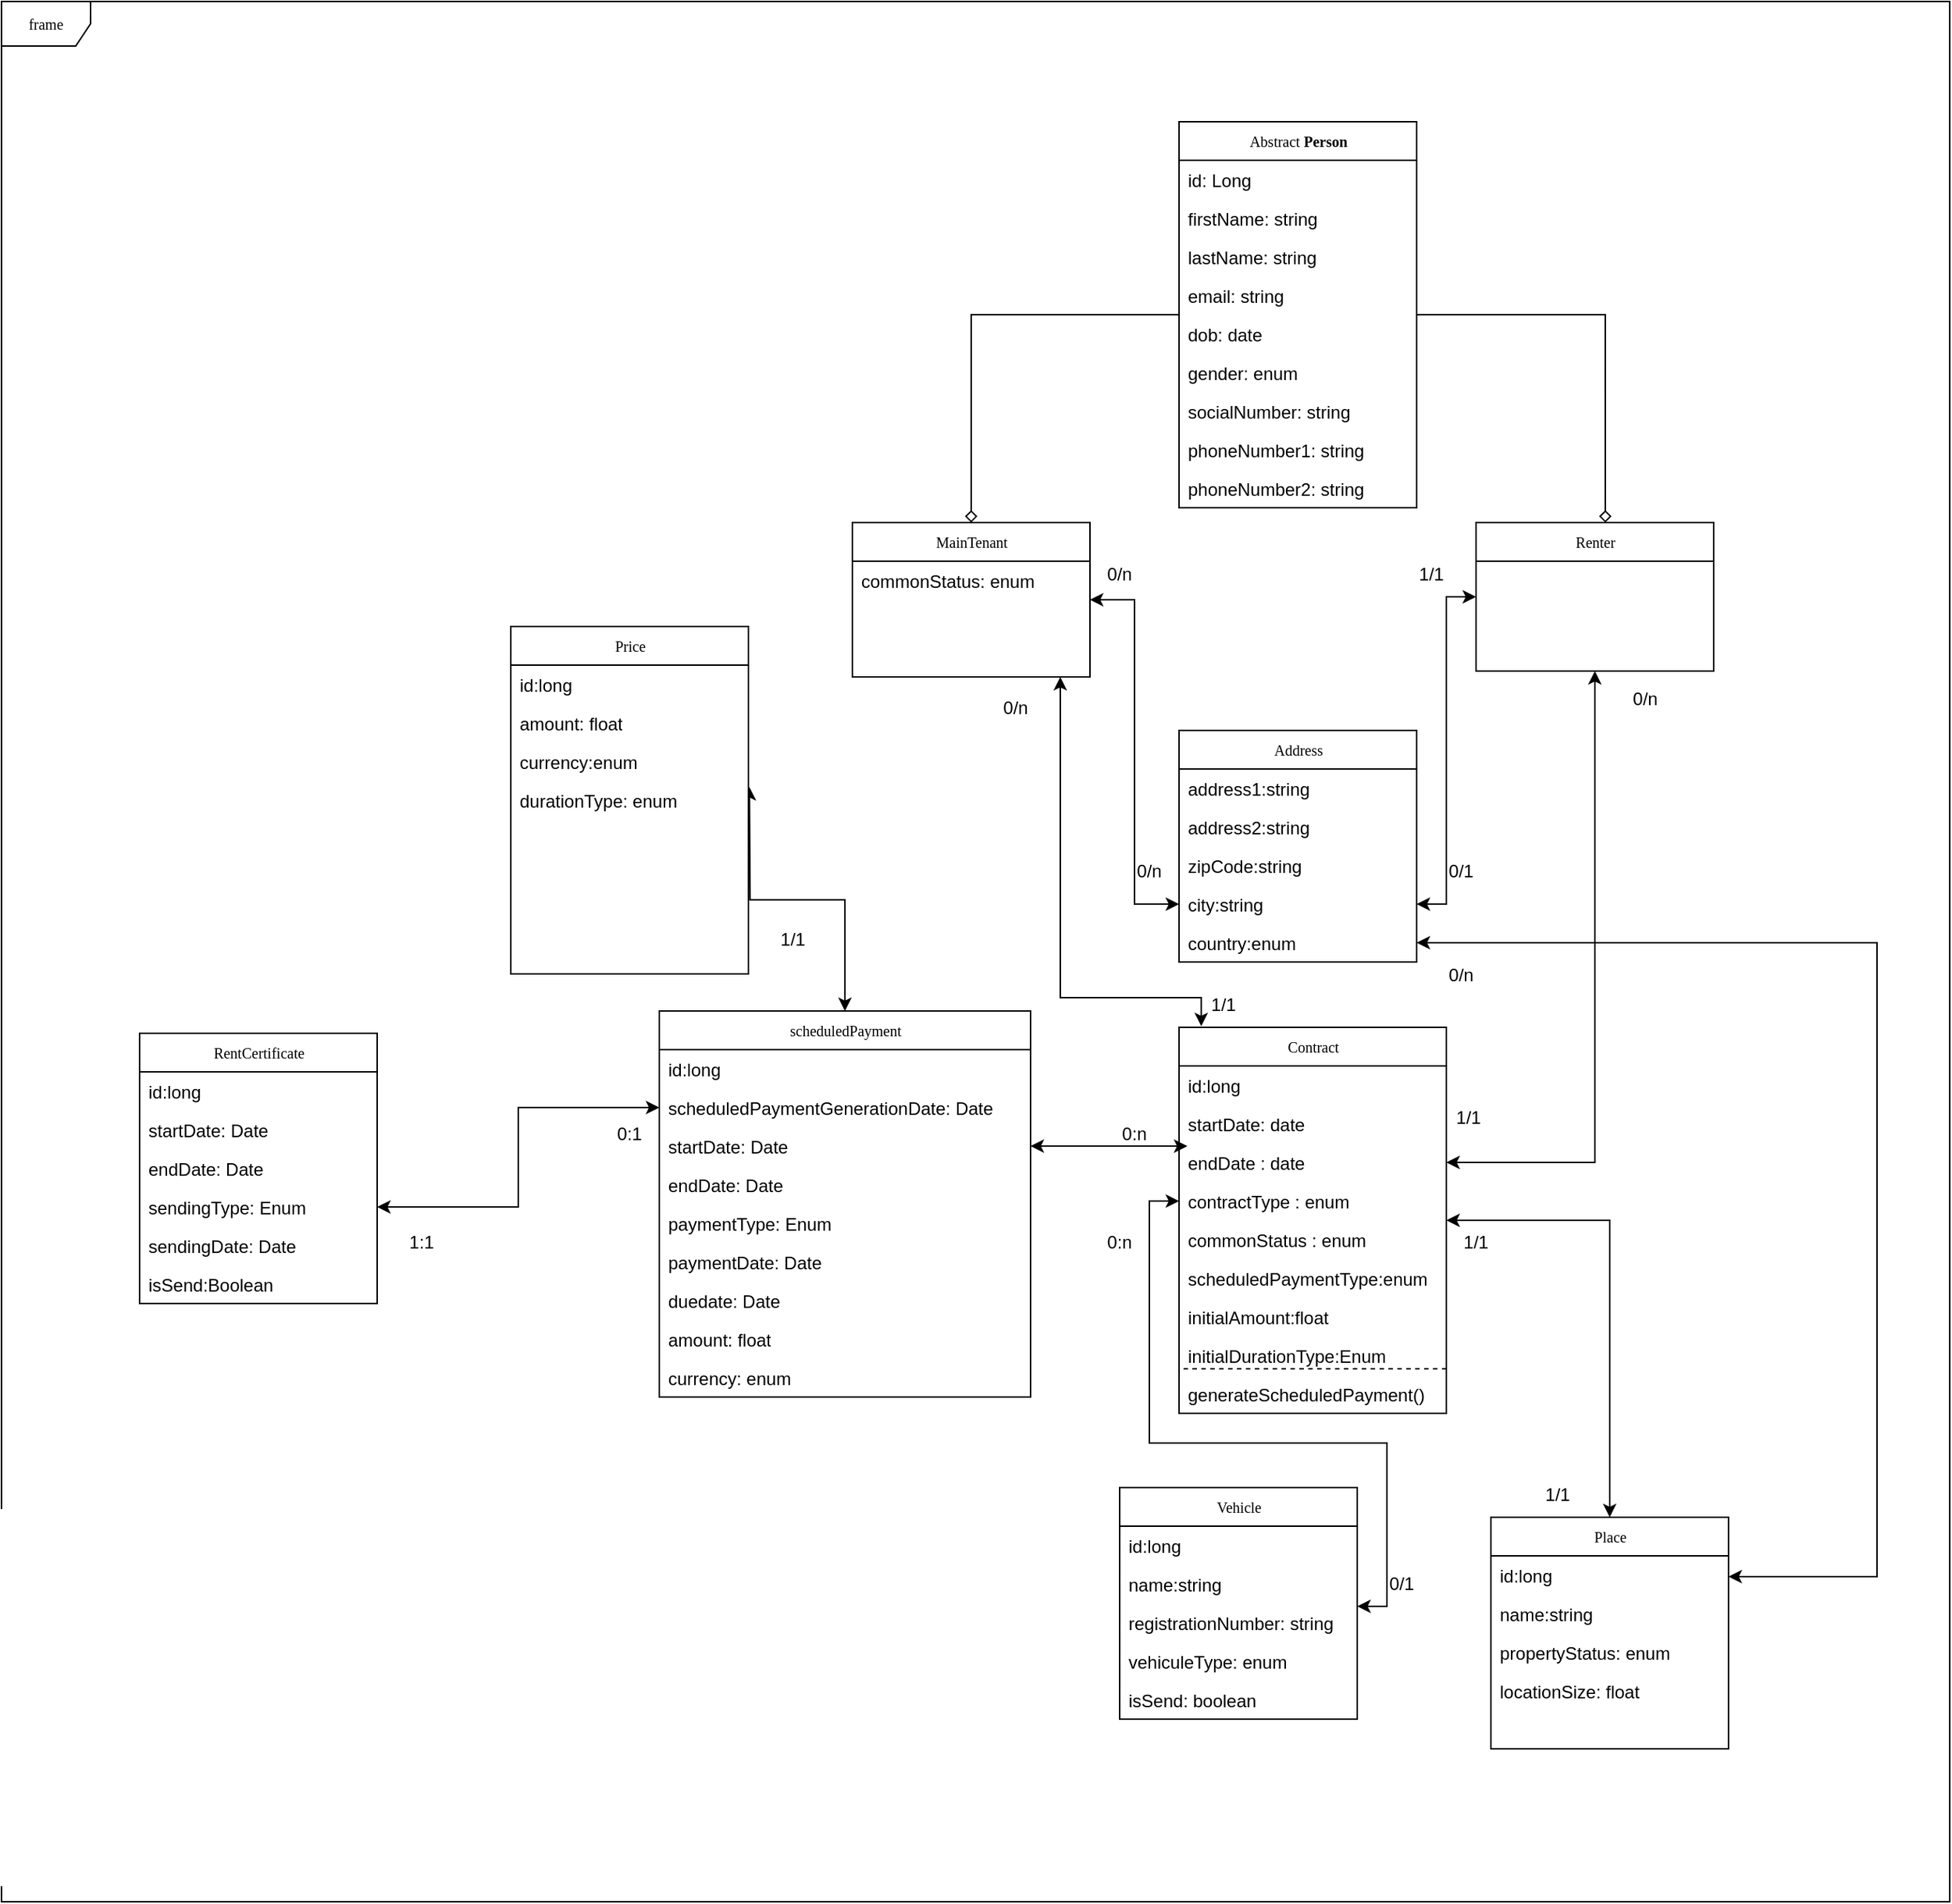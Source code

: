 <mxfile version="17.4.5" type="github">
  <diagram name="Page-1" id="c4acf3e9-155e-7222-9cf6-157b1a14988f">
    <mxGraphModel dx="1854" dy="1651" grid="1" gridSize="10" guides="1" tooltips="1" connect="1" arrows="1" fold="1" page="1" pageScale="1" pageWidth="850" pageHeight="1100" background="none" math="0" shadow="0">
      <root>
        <mxCell id="0" />
        <mxCell id="1" parent="0" />
        <mxCell id="17acba5748e5396b-1" value="frame" style="shape=umlFrame;whiteSpace=wrap;html=1;rounded=0;shadow=0;comic=0;labelBackgroundColor=none;strokeWidth=1;fontFamily=Verdana;fontSize=10;align=center;" parent="1" vertex="1">
          <mxGeometry x="-473" y="-251" width="1312" height="1280" as="geometry" />
        </mxCell>
        <mxCell id="ndlTsKFOv6vGz2pKuhoK-22" style="edgeStyle=orthogonalEdgeStyle;rounded=0;orthogonalLoop=1;jettySize=auto;html=1;entryX=1;entryY=0.75;entryDx=0;entryDy=0;startArrow=classic;startFill=1;endArrow=classic;endFill=1;" parent="1" source="17acba5748e5396b-2" target="ndlTsKFOv6vGz2pKuhoK-17" edge="1">
          <mxGeometry relative="1" as="geometry" />
        </mxCell>
        <mxCell id="ndlTsKFOv6vGz2pKuhoK-37" style="edgeStyle=orthogonalEdgeStyle;rounded=0;orthogonalLoop=1;jettySize=auto;html=1;startArrow=classic;startFill=1;endArrow=classic;endFill=1;entryX=1;entryY=0.5;entryDx=0;entryDy=0;" parent="1" source="17acba5748e5396b-2" target="ndlTsKFOv6vGz2pKuhoK-33" edge="1">
          <mxGeometry relative="1" as="geometry">
            <mxPoint x="480" y="520" as="targetPoint" />
            <Array as="points">
              <mxPoint x="600" y="531" />
            </Array>
          </mxGeometry>
        </mxCell>
        <mxCell id="17acba5748e5396b-2" value="Renter" style="swimlane;html=1;fontStyle=0;childLayout=stackLayout;horizontal=1;startSize=26;fillColor=none;horizontalStack=0;resizeParent=1;resizeLast=0;collapsible=1;marginBottom=0;swimlaneFillColor=#ffffff;rounded=0;shadow=0;comic=0;labelBackgroundColor=none;strokeWidth=1;fontFamily=Verdana;fontSize=10;align=center;" parent="1" vertex="1">
          <mxGeometry x="520" y="100" width="160" height="100" as="geometry" />
        </mxCell>
        <mxCell id="ndlTsKFOv6vGz2pKuhoK-18" style="rounded=0;orthogonalLoop=1;jettySize=auto;html=1;entryX=0;entryY=0.75;entryDx=0;entryDy=0;endArrow=classic;endFill=1;edgeStyle=orthogonalEdgeStyle;startArrow=classic;startFill=1;" parent="1" source="5d2195bd80daf111-5" target="ndlTsKFOv6vGz2pKuhoK-17" edge="1">
          <mxGeometry relative="1" as="geometry" />
        </mxCell>
        <mxCell id="ndlTsKFOv6vGz2pKuhoK-36" style="edgeStyle=orthogonalEdgeStyle;rounded=0;orthogonalLoop=1;jettySize=auto;html=1;entryX=0.083;entryY=-0.003;entryDx=0;entryDy=0;startArrow=classic;startFill=1;endArrow=classic;endFill=1;entryPerimeter=0;" parent="1" source="5d2195bd80daf111-5" target="ndlTsKFOv6vGz2pKuhoK-30" edge="1">
          <mxGeometry relative="1" as="geometry">
            <Array as="points">
              <mxPoint x="240" y="420" />
              <mxPoint x="335" y="420" />
            </Array>
          </mxGeometry>
        </mxCell>
        <mxCell id="5d2195bd80daf111-5" value="MainTenant" style="swimlane;html=1;fontStyle=0;childLayout=stackLayout;horizontal=1;startSize=26;fillColor=none;horizontalStack=0;resizeParent=1;resizeLast=0;collapsible=1;marginBottom=0;swimlaneFillColor=#ffffff;rounded=0;shadow=0;comic=0;labelBackgroundColor=none;strokeWidth=1;fontFamily=Verdana;fontSize=10;align=center;" parent="1" vertex="1">
          <mxGeometry x="100" y="100" width="160" height="104" as="geometry" />
        </mxCell>
        <mxCell id="ndlTsKFOv6vGz2pKuhoK-13" value="commonStatus: enum" style="text;html=1;strokeColor=none;fillColor=none;align=left;verticalAlign=top;spacingLeft=4;spacingRight=4;whiteSpace=wrap;overflow=hidden;rotatable=0;points=[[0,0.5],[1,0.5]];portConstraint=eastwest;" parent="5d2195bd80daf111-5" vertex="1">
          <mxGeometry y="26" width="160" height="26" as="geometry" />
        </mxCell>
        <mxCell id="ndlTsKFOv6vGz2pKuhoK-10" style="edgeStyle=orthogonalEdgeStyle;rounded=0;orthogonalLoop=1;jettySize=auto;html=1;endArrow=diamond;endFill=0;" parent="1" source="ndlTsKFOv6vGz2pKuhoK-1" target="5d2195bd80daf111-5" edge="1">
          <mxGeometry relative="1" as="geometry" />
        </mxCell>
        <mxCell id="ndlTsKFOv6vGz2pKuhoK-15" style="edgeStyle=orthogonalEdgeStyle;rounded=0;orthogonalLoop=1;jettySize=auto;html=1;entryX=0.544;entryY=0;entryDx=0;entryDy=0;entryPerimeter=0;endArrow=diamond;endFill=0;" parent="1" source="ndlTsKFOv6vGz2pKuhoK-1" target="17acba5748e5396b-2" edge="1">
          <mxGeometry relative="1" as="geometry" />
        </mxCell>
        <mxCell id="ndlTsKFOv6vGz2pKuhoK-1" value="Abstract &lt;b&gt;Person&lt;/b&gt;" style="swimlane;html=1;fontStyle=0;childLayout=stackLayout;horizontal=1;startSize=26;fillColor=none;horizontalStack=0;resizeParent=1;resizeLast=0;collapsible=1;marginBottom=0;swimlaneFillColor=#ffffff;rounded=0;shadow=0;comic=0;labelBackgroundColor=none;strokeWidth=1;fontFamily=Verdana;fontSize=10;align=center;" parent="1" vertex="1">
          <mxGeometry x="320" y="-170" width="160" height="260" as="geometry" />
        </mxCell>
        <mxCell id="ndlTsKFOv6vGz2pKuhoK-2" value="id: Long" style="text;html=1;strokeColor=none;fillColor=none;align=left;verticalAlign=top;spacingLeft=4;spacingRight=4;whiteSpace=wrap;overflow=hidden;rotatable=0;points=[[0,0.5],[1,0.5]];portConstraint=eastwest;" parent="ndlTsKFOv6vGz2pKuhoK-1" vertex="1">
          <mxGeometry y="26" width="160" height="26" as="geometry" />
        </mxCell>
        <mxCell id="ndlTsKFOv6vGz2pKuhoK-3" value="firstName: string" style="text;html=1;strokeColor=none;fillColor=none;align=left;verticalAlign=top;spacingLeft=4;spacingRight=4;whiteSpace=wrap;overflow=hidden;rotatable=0;points=[[0,0.5],[1,0.5]];portConstraint=eastwest;" parent="ndlTsKFOv6vGz2pKuhoK-1" vertex="1">
          <mxGeometry y="52" width="160" height="26" as="geometry" />
        </mxCell>
        <mxCell id="ndlTsKFOv6vGz2pKuhoK-4" value="lastName: string" style="text;html=1;strokeColor=none;fillColor=none;align=left;verticalAlign=top;spacingLeft=4;spacingRight=4;whiteSpace=wrap;overflow=hidden;rotatable=0;points=[[0,0.5],[1,0.5]];portConstraint=eastwest;" parent="ndlTsKFOv6vGz2pKuhoK-1" vertex="1">
          <mxGeometry y="78" width="160" height="26" as="geometry" />
        </mxCell>
        <mxCell id="ndlTsKFOv6vGz2pKuhoK-5" value="email: string" style="text;html=1;strokeColor=none;fillColor=none;align=left;verticalAlign=top;spacingLeft=4;spacingRight=4;whiteSpace=wrap;overflow=hidden;rotatable=0;points=[[0,0.5],[1,0.5]];portConstraint=eastwest;" parent="ndlTsKFOv6vGz2pKuhoK-1" vertex="1">
          <mxGeometry y="104" width="160" height="26" as="geometry" />
        </mxCell>
        <mxCell id="ndlTsKFOv6vGz2pKuhoK-6" value="dob: date" style="text;html=1;strokeColor=none;fillColor=none;align=left;verticalAlign=top;spacingLeft=4;spacingRight=4;whiteSpace=wrap;overflow=hidden;rotatable=0;points=[[0,0.5],[1,0.5]];portConstraint=eastwest;" parent="ndlTsKFOv6vGz2pKuhoK-1" vertex="1">
          <mxGeometry y="130" width="160" height="26" as="geometry" />
        </mxCell>
        <mxCell id="ndlTsKFOv6vGz2pKuhoK-7" value="gender: enum" style="text;html=1;strokeColor=none;fillColor=none;align=left;verticalAlign=top;spacingLeft=4;spacingRight=4;whiteSpace=wrap;overflow=hidden;rotatable=0;points=[[0,0.5],[1,0.5]];portConstraint=eastwest;" parent="ndlTsKFOv6vGz2pKuhoK-1" vertex="1">
          <mxGeometry y="156" width="160" height="26" as="geometry" />
        </mxCell>
        <mxCell id="ndlTsKFOv6vGz2pKuhoK-8" value="socialNumber: string" style="text;html=1;strokeColor=none;fillColor=none;align=left;verticalAlign=top;spacingLeft=4;spacingRight=4;whiteSpace=wrap;overflow=hidden;rotatable=0;points=[[0,0.5],[1,0.5]];portConstraint=eastwest;" parent="ndlTsKFOv6vGz2pKuhoK-1" vertex="1">
          <mxGeometry y="182" width="160" height="26" as="geometry" />
        </mxCell>
        <mxCell id="ndlTsKFOv6vGz2pKuhoK-11" value="phoneNumber1: string" style="text;html=1;strokeColor=none;fillColor=none;align=left;verticalAlign=top;spacingLeft=4;spacingRight=4;whiteSpace=wrap;overflow=hidden;rotatable=0;points=[[0,0.5],[1,0.5]];portConstraint=eastwest;" parent="ndlTsKFOv6vGz2pKuhoK-1" vertex="1">
          <mxGeometry y="208" width="160" height="26" as="geometry" />
        </mxCell>
        <mxCell id="ndlTsKFOv6vGz2pKuhoK-12" value="phoneNumber2: string" style="text;html=1;strokeColor=none;fillColor=none;align=left;verticalAlign=top;spacingLeft=4;spacingRight=4;whiteSpace=wrap;overflow=hidden;rotatable=0;points=[[0,0.5],[1,0.5]];portConstraint=eastwest;" parent="ndlTsKFOv6vGz2pKuhoK-1" vertex="1">
          <mxGeometry y="234" width="160" height="26" as="geometry" />
        </mxCell>
        <mxCell id="ndlTsKFOv6vGz2pKuhoK-17" value="Address" style="swimlane;html=1;fontStyle=0;childLayout=stackLayout;horizontal=1;startSize=26;fillColor=none;horizontalStack=0;resizeParent=1;resizeLast=0;collapsible=1;marginBottom=0;swimlaneFillColor=#ffffff;rounded=0;shadow=0;comic=0;labelBackgroundColor=none;strokeWidth=1;fontFamily=Verdana;fontSize=10;align=center;" parent="1" vertex="1">
          <mxGeometry x="320" y="240" width="160" height="156" as="geometry" />
        </mxCell>
        <mxCell id="ndlTsKFOv6vGz2pKuhoK-25" value="address1:string" style="text;html=1;strokeColor=none;fillColor=none;align=left;verticalAlign=top;spacingLeft=4;spacingRight=4;whiteSpace=wrap;overflow=hidden;rotatable=0;points=[[0,0.5],[1,0.5]];portConstraint=eastwest;" parent="ndlTsKFOv6vGz2pKuhoK-17" vertex="1">
          <mxGeometry y="26" width="160" height="26" as="geometry" />
        </mxCell>
        <mxCell id="ndlTsKFOv6vGz2pKuhoK-26" value="address2:string" style="text;html=1;strokeColor=none;fillColor=none;align=left;verticalAlign=top;spacingLeft=4;spacingRight=4;whiteSpace=wrap;overflow=hidden;rotatable=0;points=[[0,0.5],[1,0.5]];portConstraint=eastwest;" parent="ndlTsKFOv6vGz2pKuhoK-17" vertex="1">
          <mxGeometry y="52" width="160" height="26" as="geometry" />
        </mxCell>
        <mxCell id="ndlTsKFOv6vGz2pKuhoK-27" value="zipCode:string" style="text;html=1;strokeColor=none;fillColor=none;align=left;verticalAlign=top;spacingLeft=4;spacingRight=4;whiteSpace=wrap;overflow=hidden;rotatable=0;points=[[0,0.5],[1,0.5]];portConstraint=eastwest;" parent="ndlTsKFOv6vGz2pKuhoK-17" vertex="1">
          <mxGeometry y="78" width="160" height="26" as="geometry" />
        </mxCell>
        <mxCell id="ndlTsKFOv6vGz2pKuhoK-28" value="city:string" style="text;html=1;strokeColor=none;fillColor=none;align=left;verticalAlign=top;spacingLeft=4;spacingRight=4;whiteSpace=wrap;overflow=hidden;rotatable=0;points=[[0,0.5],[1,0.5]];portConstraint=eastwest;" parent="ndlTsKFOv6vGz2pKuhoK-17" vertex="1">
          <mxGeometry y="104" width="160" height="26" as="geometry" />
        </mxCell>
        <mxCell id="ndlTsKFOv6vGz2pKuhoK-29" value="country:enum" style="text;html=1;strokeColor=none;fillColor=none;align=left;verticalAlign=top;spacingLeft=4;spacingRight=4;whiteSpace=wrap;overflow=hidden;rotatable=0;points=[[0,0.5],[1,0.5]];portConstraint=eastwest;" parent="ndlTsKFOv6vGz2pKuhoK-17" vertex="1">
          <mxGeometry y="130" width="160" height="26" as="geometry" />
        </mxCell>
        <mxCell id="ndlTsKFOv6vGz2pKuhoK-19" value="0/n" style="text;html=1;strokeColor=none;fillColor=none;align=center;verticalAlign=middle;whiteSpace=wrap;rounded=0;" parent="1" vertex="1">
          <mxGeometry x="250" y="120" width="60" height="30" as="geometry" />
        </mxCell>
        <mxCell id="ndlTsKFOv6vGz2pKuhoK-21" value="0/n" style="text;html=1;strokeColor=none;fillColor=none;align=center;verticalAlign=middle;whiteSpace=wrap;rounded=0;" parent="1" vertex="1">
          <mxGeometry x="270" y="320" width="60" height="30" as="geometry" />
        </mxCell>
        <mxCell id="ndlTsKFOv6vGz2pKuhoK-23" value="1/1" style="text;html=1;strokeColor=none;fillColor=none;align=center;verticalAlign=middle;whiteSpace=wrap;rounded=0;" parent="1" vertex="1">
          <mxGeometry x="460" y="120" width="60" height="30" as="geometry" />
        </mxCell>
        <mxCell id="ndlTsKFOv6vGz2pKuhoK-24" value="0/1" style="text;html=1;strokeColor=none;fillColor=none;align=center;verticalAlign=middle;whiteSpace=wrap;rounded=0;" parent="1" vertex="1">
          <mxGeometry x="480" y="320" width="60" height="30" as="geometry" />
        </mxCell>
        <mxCell id="ndlTsKFOv6vGz2pKuhoK-53" style="edgeStyle=orthogonalEdgeStyle;rounded=0;orthogonalLoop=1;jettySize=auto;html=1;entryX=0.5;entryY=0;entryDx=0;entryDy=0;startArrow=classic;startFill=1;endArrow=classic;endFill=1;" parent="1" source="ndlTsKFOv6vGz2pKuhoK-30" target="ndlTsKFOv6vGz2pKuhoK-48" edge="1">
          <mxGeometry relative="1" as="geometry">
            <Array as="points">
              <mxPoint x="610" y="570" />
            </Array>
          </mxGeometry>
        </mxCell>
        <mxCell id="ndlTsKFOv6vGz2pKuhoK-30" value="Contract" style="swimlane;html=1;fontStyle=0;childLayout=stackLayout;horizontal=1;startSize=26;fillColor=none;horizontalStack=0;resizeParent=1;resizeLast=0;collapsible=1;marginBottom=0;swimlaneFillColor=#ffffff;rounded=0;shadow=0;comic=0;labelBackgroundColor=none;strokeWidth=1;fontFamily=Verdana;fontSize=10;align=center;" parent="1" vertex="1">
          <mxGeometry x="320" y="440" width="180" height="260" as="geometry" />
        </mxCell>
        <mxCell id="ndlTsKFOv6vGz2pKuhoK-31" value="id:long" style="text;html=1;strokeColor=none;fillColor=none;align=left;verticalAlign=top;spacingLeft=4;spacingRight=4;whiteSpace=wrap;overflow=hidden;rotatable=0;points=[[0,0.5],[1,0.5]];portConstraint=eastwest;" parent="ndlTsKFOv6vGz2pKuhoK-30" vertex="1">
          <mxGeometry y="26" width="180" height="26" as="geometry" />
        </mxCell>
        <mxCell id="ndlTsKFOv6vGz2pKuhoK-32" value="startDate: date" style="text;html=1;strokeColor=none;fillColor=none;align=left;verticalAlign=top;spacingLeft=4;spacingRight=4;whiteSpace=wrap;overflow=hidden;rotatable=0;points=[[0,0.5],[1,0.5]];portConstraint=eastwest;" parent="ndlTsKFOv6vGz2pKuhoK-30" vertex="1">
          <mxGeometry y="52" width="180" height="26" as="geometry" />
        </mxCell>
        <mxCell id="ndlTsKFOv6vGz2pKuhoK-33" value="endDate : date" style="text;html=1;strokeColor=none;fillColor=none;align=left;verticalAlign=top;spacingLeft=4;spacingRight=4;whiteSpace=wrap;overflow=hidden;rotatable=0;points=[[0,0.5],[1,0.5]];portConstraint=eastwest;" parent="ndlTsKFOv6vGz2pKuhoK-30" vertex="1">
          <mxGeometry y="78" width="180" height="26" as="geometry" />
        </mxCell>
        <mxCell id="ndlTsKFOv6vGz2pKuhoK-42" value="contractType : enum" style="text;html=1;strokeColor=none;fillColor=none;align=left;verticalAlign=top;spacingLeft=4;spacingRight=4;whiteSpace=wrap;overflow=hidden;rotatable=0;points=[[0,0.5],[1,0.5]];portConstraint=eastwest;" parent="ndlTsKFOv6vGz2pKuhoK-30" vertex="1">
          <mxGeometry y="104" width="180" height="26" as="geometry" />
        </mxCell>
        <mxCell id="_fEWoL9mflUrf_iSUaeL-1" value="commonStatus : enum" style="text;html=1;strokeColor=none;fillColor=none;align=left;verticalAlign=top;spacingLeft=4;spacingRight=4;whiteSpace=wrap;overflow=hidden;rotatable=0;points=[[0,0.5],[1,0.5]];portConstraint=eastwest;" parent="ndlTsKFOv6vGz2pKuhoK-30" vertex="1">
          <mxGeometry y="130" width="180" height="26" as="geometry" />
        </mxCell>
        <mxCell id="tr7tSJM2D7IjVGeIaWvx-1" value="scheduledPaymentType:enum" style="text;html=1;strokeColor=none;fillColor=none;align=left;verticalAlign=top;spacingLeft=4;spacingRight=4;whiteSpace=wrap;overflow=hidden;rotatable=0;points=[[0,0.5],[1,0.5]];portConstraint=eastwest;" parent="ndlTsKFOv6vGz2pKuhoK-30" vertex="1">
          <mxGeometry y="156" width="180" height="26" as="geometry" />
        </mxCell>
        <mxCell id="x8ALF-GKEy_M8grnGbP1-14" value="" style="endArrow=none;dashed=1;html=1;rounded=0;startArrow=none;" parent="ndlTsKFOv6vGz2pKuhoK-30" edge="1">
          <mxGeometry width="50" height="50" relative="1" as="geometry">
            <mxPoint x="180" y="230" as="sourcePoint" />
            <mxPoint y="230" as="targetPoint" />
            <Array as="points">
              <mxPoint x="180" y="230" />
            </Array>
          </mxGeometry>
        </mxCell>
        <mxCell id="x8ALF-GKEy_M8grnGbP1-13" value="initialAmount:float" style="text;html=1;strokeColor=none;fillColor=none;align=left;verticalAlign=top;spacingLeft=4;spacingRight=4;whiteSpace=wrap;overflow=hidden;rotatable=0;points=[[0,0.5],[1,0.5]];portConstraint=eastwest;" parent="ndlTsKFOv6vGz2pKuhoK-30" vertex="1">
          <mxGeometry y="182" width="180" height="26" as="geometry" />
        </mxCell>
        <mxCell id="rqZw6ZWVynuE-E_-sVyr-1" value="initialDurationType:Enum" style="text;html=1;strokeColor=none;fillColor=none;align=left;verticalAlign=top;spacingLeft=4;spacingRight=4;whiteSpace=wrap;overflow=hidden;rotatable=0;points=[[0,0.5],[1,0.5]];portConstraint=eastwest;" vertex="1" parent="ndlTsKFOv6vGz2pKuhoK-30">
          <mxGeometry y="208" width="180" height="26" as="geometry" />
        </mxCell>
        <mxCell id="rqZw6ZWVynuE-E_-sVyr-2" value="generateScheduledPayment()" style="text;html=1;strokeColor=none;fillColor=none;align=left;verticalAlign=top;spacingLeft=4;spacingRight=4;whiteSpace=wrap;overflow=hidden;rotatable=0;points=[[0,0.5],[1,0.5]];portConstraint=eastwest;" vertex="1" parent="ndlTsKFOv6vGz2pKuhoK-30">
          <mxGeometry y="234" width="180" height="26" as="geometry" />
        </mxCell>
        <mxCell id="ndlTsKFOv6vGz2pKuhoK-38" value="0/n" style="text;html=1;strokeColor=none;fillColor=none;align=center;verticalAlign=middle;whiteSpace=wrap;rounded=0;" parent="1" vertex="1">
          <mxGeometry x="180" y="210" width="60" height="30" as="geometry" />
        </mxCell>
        <mxCell id="ndlTsKFOv6vGz2pKuhoK-39" value="1/1" style="text;html=1;strokeColor=none;fillColor=none;align=center;verticalAlign=middle;whiteSpace=wrap;rounded=0;" parent="1" vertex="1">
          <mxGeometry x="320" y="410" width="60" height="30" as="geometry" />
        </mxCell>
        <mxCell id="ndlTsKFOv6vGz2pKuhoK-40" value="1/1" style="text;html=1;strokeColor=none;fillColor=none;align=center;verticalAlign=middle;whiteSpace=wrap;rounded=0;" parent="1" vertex="1">
          <mxGeometry x="485" y="486" width="60" height="30" as="geometry" />
        </mxCell>
        <mxCell id="ndlTsKFOv6vGz2pKuhoK-41" value="0/n" style="text;html=1;strokeColor=none;fillColor=none;align=center;verticalAlign=middle;whiteSpace=wrap;rounded=0;" parent="1" vertex="1">
          <mxGeometry x="604" y="204" width="60" height="30" as="geometry" />
        </mxCell>
        <mxCell id="ndlTsKFOv6vGz2pKuhoK-75" style="edgeStyle=orthogonalEdgeStyle;rounded=0;orthogonalLoop=1;jettySize=auto;html=1;startArrow=classic;startFill=1;endArrow=classic;endFill=1;" parent="1" source="ndlTsKFOv6vGz2pKuhoK-48" target="ndlTsKFOv6vGz2pKuhoK-29" edge="1">
          <mxGeometry relative="1" as="geometry">
            <Array as="points">
              <mxPoint x="790" y="810" />
              <mxPoint x="790" y="383" />
            </Array>
          </mxGeometry>
        </mxCell>
        <mxCell id="ndlTsKFOv6vGz2pKuhoK-78" style="edgeStyle=orthogonalEdgeStyle;rounded=0;orthogonalLoop=1;jettySize=auto;html=1;entryX=1;entryY=0.077;entryDx=0;entryDy=0;entryPerimeter=0;startArrow=classic;startFill=1;endArrow=classic;endFill=1;exitX=0;exitY=0.5;exitDx=0;exitDy=0;" parent="1" source="ndlTsKFOv6vGz2pKuhoK-42" target="ndlTsKFOv6vGz2pKuhoK-71" edge="1">
          <mxGeometry relative="1" as="geometry">
            <Array as="points">
              <mxPoint x="300" y="557" />
              <mxPoint x="300" y="720" />
              <mxPoint x="460" y="720" />
              <mxPoint x="460" y="830" />
            </Array>
          </mxGeometry>
        </mxCell>
        <mxCell id="ndlTsKFOv6vGz2pKuhoK-48" value="Place" style="swimlane;html=1;fontStyle=0;childLayout=stackLayout;horizontal=1;startSize=26;fillColor=none;horizontalStack=0;resizeParent=1;resizeLast=0;collapsible=1;marginBottom=0;swimlaneFillColor=#ffffff;rounded=0;shadow=0;comic=0;labelBackgroundColor=none;strokeWidth=1;fontFamily=Verdana;fontSize=10;align=center;" parent="1" vertex="1">
          <mxGeometry x="530" y="770" width="160" height="156" as="geometry" />
        </mxCell>
        <mxCell id="ndlTsKFOv6vGz2pKuhoK-49" value="id:long" style="text;html=1;strokeColor=none;fillColor=none;align=left;verticalAlign=top;spacingLeft=4;spacingRight=4;whiteSpace=wrap;overflow=hidden;rotatable=0;points=[[0,0.5],[1,0.5]];portConstraint=eastwest;" parent="ndlTsKFOv6vGz2pKuhoK-48" vertex="1">
          <mxGeometry y="26" width="160" height="26" as="geometry" />
        </mxCell>
        <mxCell id="ndlTsKFOv6vGz2pKuhoK-50" value="name:string" style="text;html=1;strokeColor=none;fillColor=none;align=left;verticalAlign=top;spacingLeft=4;spacingRight=4;whiteSpace=wrap;overflow=hidden;rotatable=0;points=[[0,0.5],[1,0.5]];portConstraint=eastwest;" parent="ndlTsKFOv6vGz2pKuhoK-48" vertex="1">
          <mxGeometry y="52" width="160" height="26" as="geometry" />
        </mxCell>
        <mxCell id="ndlTsKFOv6vGz2pKuhoK-51" value="propertyStatus: enum" style="text;html=1;strokeColor=none;fillColor=none;align=left;verticalAlign=top;spacingLeft=4;spacingRight=4;whiteSpace=wrap;overflow=hidden;rotatable=0;points=[[0,0.5],[1,0.5]];portConstraint=eastwest;" parent="ndlTsKFOv6vGz2pKuhoK-48" vertex="1">
          <mxGeometry y="78" width="160" height="26" as="geometry" />
        </mxCell>
        <mxCell id="ndlTsKFOv6vGz2pKuhoK-52" value="locationSize: float" style="text;html=1;strokeColor=none;fillColor=none;align=left;verticalAlign=top;spacingLeft=4;spacingRight=4;whiteSpace=wrap;overflow=hidden;rotatable=0;points=[[0,0.5],[1,0.5]];portConstraint=eastwest;" parent="ndlTsKFOv6vGz2pKuhoK-48" vertex="1">
          <mxGeometry y="104" width="160" height="26" as="geometry" />
        </mxCell>
        <mxCell id="ndlTsKFOv6vGz2pKuhoK-61" value="1/1" style="text;html=1;strokeColor=none;fillColor=none;align=center;verticalAlign=middle;whiteSpace=wrap;rounded=0;" parent="1" vertex="1">
          <mxGeometry x="30" y="366" width="60" height="30" as="geometry" />
        </mxCell>
        <mxCell id="ndlTsKFOv6vGz2pKuhoK-63" value="0/n" style="text;html=1;strokeColor=none;fillColor=none;align=center;verticalAlign=middle;whiteSpace=wrap;rounded=0;" parent="1" vertex="1">
          <mxGeometry x="130" y="492" width="60" height="30" as="geometry" />
        </mxCell>
        <mxCell id="ndlTsKFOv6vGz2pKuhoK-68" value="Vehicle" style="swimlane;html=1;fontStyle=0;childLayout=stackLayout;horizontal=1;startSize=26;fillColor=none;horizontalStack=0;resizeParent=1;resizeLast=0;collapsible=1;marginBottom=0;swimlaneFillColor=#ffffff;rounded=0;shadow=0;comic=0;labelBackgroundColor=none;strokeWidth=1;fontFamily=Verdana;fontSize=10;align=center;" parent="1" vertex="1">
          <mxGeometry x="280" y="750" width="160" height="156" as="geometry" />
        </mxCell>
        <mxCell id="ndlTsKFOv6vGz2pKuhoK-69" value="id:long" style="text;html=1;strokeColor=none;fillColor=none;align=left;verticalAlign=top;spacingLeft=4;spacingRight=4;whiteSpace=wrap;overflow=hidden;rotatable=0;points=[[0,0.5],[1,0.5]];portConstraint=eastwest;" parent="ndlTsKFOv6vGz2pKuhoK-68" vertex="1">
          <mxGeometry y="26" width="160" height="26" as="geometry" />
        </mxCell>
        <mxCell id="ndlTsKFOv6vGz2pKuhoK-70" value="name:string" style="text;html=1;strokeColor=none;fillColor=none;align=left;verticalAlign=top;spacingLeft=4;spacingRight=4;whiteSpace=wrap;overflow=hidden;rotatable=0;points=[[0,0.5],[1,0.5]];portConstraint=eastwest;" parent="ndlTsKFOv6vGz2pKuhoK-68" vertex="1">
          <mxGeometry y="52" width="160" height="26" as="geometry" />
        </mxCell>
        <mxCell id="ndlTsKFOv6vGz2pKuhoK-71" value="registrationNumber: string" style="text;html=1;strokeColor=none;fillColor=none;align=left;verticalAlign=top;spacingLeft=4;spacingRight=4;whiteSpace=wrap;overflow=hidden;rotatable=0;points=[[0,0.5],[1,0.5]];portConstraint=eastwest;" parent="ndlTsKFOv6vGz2pKuhoK-68" vertex="1">
          <mxGeometry y="78" width="160" height="26" as="geometry" />
        </mxCell>
        <mxCell id="ndlTsKFOv6vGz2pKuhoK-72" value="vehiculeType: enum" style="text;html=1;strokeColor=none;fillColor=none;align=left;verticalAlign=top;spacingLeft=4;spacingRight=4;whiteSpace=wrap;overflow=hidden;rotatable=0;points=[[0,0.5],[1,0.5]];portConstraint=eastwest;" parent="ndlTsKFOv6vGz2pKuhoK-68" vertex="1">
          <mxGeometry y="104" width="160" height="26" as="geometry" />
        </mxCell>
        <mxCell id="-AClnOXkGOvRyp5Ky3eS-13" value="isSend: boolean" style="text;html=1;strokeColor=none;fillColor=none;align=left;verticalAlign=top;spacingLeft=4;spacingRight=4;whiteSpace=wrap;overflow=hidden;rotatable=0;points=[[0,0.5],[1,0.5]];portConstraint=eastwest;" parent="ndlTsKFOv6vGz2pKuhoK-68" vertex="1">
          <mxGeometry y="130" width="160" height="26" as="geometry" />
        </mxCell>
        <mxCell id="ndlTsKFOv6vGz2pKuhoK-73" value="1/1" style="text;html=1;strokeColor=none;fillColor=none;align=center;verticalAlign=middle;whiteSpace=wrap;rounded=0;" parent="1" vertex="1">
          <mxGeometry x="490" y="570" width="60" height="30" as="geometry" />
        </mxCell>
        <mxCell id="ndlTsKFOv6vGz2pKuhoK-76" value="1/1" style="text;html=1;strokeColor=none;fillColor=none;align=center;verticalAlign=middle;whiteSpace=wrap;rounded=0;" parent="1" vertex="1">
          <mxGeometry x="545" y="740" width="60" height="30" as="geometry" />
        </mxCell>
        <mxCell id="ndlTsKFOv6vGz2pKuhoK-77" value="0/n" style="text;html=1;strokeColor=none;fillColor=none;align=center;verticalAlign=middle;whiteSpace=wrap;rounded=0;" parent="1" vertex="1">
          <mxGeometry x="480" y="390" width="60" height="30" as="geometry" />
        </mxCell>
        <mxCell id="ndlTsKFOv6vGz2pKuhoK-79" value="0:n" style="text;html=1;strokeColor=none;fillColor=none;align=center;verticalAlign=middle;whiteSpace=wrap;rounded=0;" parent="1" vertex="1">
          <mxGeometry x="260" y="497" width="60" height="30" as="geometry" />
        </mxCell>
        <mxCell id="ndlTsKFOv6vGz2pKuhoK-80" value="0/1" style="text;html=1;strokeColor=none;fillColor=none;align=center;verticalAlign=middle;whiteSpace=wrap;rounded=0;" parent="1" vertex="1">
          <mxGeometry x="440" y="800" width="60" height="30" as="geometry" />
        </mxCell>
        <mxCell id="x8ALF-GKEy_M8grnGbP1-11" style="edgeStyle=orthogonalEdgeStyle;rounded=0;orthogonalLoop=1;jettySize=auto;html=1;entryX=1.004;entryY=0.16;entryDx=0;entryDy=0;entryPerimeter=0;startArrow=classic;startFill=1;" parent="1" source="-AClnOXkGOvRyp5Ky3eS-3" edge="1">
          <mxGeometry relative="1" as="geometry">
            <mxPoint x="30.64" y="278.16" as="targetPoint" />
          </mxGeometry>
        </mxCell>
        <mxCell id="-AClnOXkGOvRyp5Ky3eS-3" value="scheduledPayment" style="swimlane;html=1;fontStyle=0;childLayout=stackLayout;horizontal=1;startSize=26;fillColor=none;horizontalStack=0;resizeParent=1;resizeLast=0;collapsible=1;marginBottom=0;swimlaneFillColor=#ffffff;rounded=0;shadow=0;comic=0;labelBackgroundColor=none;strokeWidth=1;fontFamily=Verdana;fontSize=10;align=center;" parent="1" vertex="1">
          <mxGeometry x="-30" y="429" width="250" height="260" as="geometry" />
        </mxCell>
        <mxCell id="-AClnOXkGOvRyp5Ky3eS-4" value="id:long" style="text;html=1;strokeColor=none;fillColor=none;align=left;verticalAlign=top;spacingLeft=4;spacingRight=4;whiteSpace=wrap;overflow=hidden;rotatable=0;points=[[0,0.5],[1,0.5]];portConstraint=eastwest;" parent="-AClnOXkGOvRyp5Ky3eS-3" vertex="1">
          <mxGeometry y="26" width="250" height="26" as="geometry" />
        </mxCell>
        <mxCell id="-AClnOXkGOvRyp5Ky3eS-5" value="scheduledPaymentGenerationDate: Date" style="text;html=1;strokeColor=none;fillColor=none;align=left;verticalAlign=top;spacingLeft=4;spacingRight=4;whiteSpace=wrap;overflow=hidden;rotatable=0;points=[[0,0.5],[1,0.5]];portConstraint=eastwest;" parent="-AClnOXkGOvRyp5Ky3eS-3" vertex="1">
          <mxGeometry y="52" width="250" height="26" as="geometry" />
        </mxCell>
        <mxCell id="x8ALF-GKEy_M8grnGbP1-16" value="startDate: Date" style="text;html=1;strokeColor=none;fillColor=none;align=left;verticalAlign=top;spacingLeft=4;spacingRight=4;whiteSpace=wrap;overflow=hidden;rotatable=0;points=[[0,0.5],[1,0.5]];portConstraint=eastwest;" parent="-AClnOXkGOvRyp5Ky3eS-3" vertex="1">
          <mxGeometry y="78" width="250" height="26" as="geometry" />
        </mxCell>
        <mxCell id="-AClnOXkGOvRyp5Ky3eS-6" value="endDate: Date" style="text;html=1;strokeColor=none;fillColor=none;align=left;verticalAlign=top;spacingLeft=4;spacingRight=4;whiteSpace=wrap;overflow=hidden;rotatable=0;points=[[0,0.5],[1,0.5]];portConstraint=eastwest;" parent="-AClnOXkGOvRyp5Ky3eS-3" vertex="1">
          <mxGeometry y="104" width="250" height="26" as="geometry" />
        </mxCell>
        <mxCell id="-AClnOXkGOvRyp5Ky3eS-7" value="paymentType: Enum" style="text;html=1;strokeColor=none;fillColor=none;align=left;verticalAlign=top;spacingLeft=4;spacingRight=4;whiteSpace=wrap;overflow=hidden;rotatable=0;points=[[0,0.5],[1,0.5]];portConstraint=eastwest;" parent="-AClnOXkGOvRyp5Ky3eS-3" vertex="1">
          <mxGeometry y="130" width="250" height="26" as="geometry" />
        </mxCell>
        <mxCell id="-AClnOXkGOvRyp5Ky3eS-12" value="paymentDate: Date" style="text;html=1;strokeColor=none;fillColor=none;align=left;verticalAlign=top;spacingLeft=4;spacingRight=4;whiteSpace=wrap;overflow=hidden;rotatable=0;points=[[0,0.5],[1,0.5]];portConstraint=eastwest;" parent="-AClnOXkGOvRyp5Ky3eS-3" vertex="1">
          <mxGeometry y="156" width="250" height="26" as="geometry" />
        </mxCell>
        <mxCell id="x8ALF-GKEy_M8grnGbP1-17" value="duedate: Date" style="text;html=1;strokeColor=none;fillColor=none;align=left;verticalAlign=top;spacingLeft=4;spacingRight=4;whiteSpace=wrap;overflow=hidden;rotatable=0;points=[[0,0.5],[1,0.5]];portConstraint=eastwest;" parent="-AClnOXkGOvRyp5Ky3eS-3" vertex="1">
          <mxGeometry y="182" width="250" height="26" as="geometry" />
        </mxCell>
        <mxCell id="x8ALF-GKEy_M8grnGbP1-20" value="amount: float" style="text;html=1;strokeColor=none;fillColor=none;align=left;verticalAlign=top;spacingLeft=4;spacingRight=4;whiteSpace=wrap;overflow=hidden;rotatable=0;points=[[0,0.5],[1,0.5]];portConstraint=eastwest;" parent="-AClnOXkGOvRyp5Ky3eS-3" vertex="1">
          <mxGeometry y="208" width="250" height="26" as="geometry" />
        </mxCell>
        <mxCell id="x8ALF-GKEy_M8grnGbP1-21" value="currency: enum" style="text;html=1;strokeColor=none;fillColor=none;align=left;verticalAlign=top;spacingLeft=4;spacingRight=4;whiteSpace=wrap;overflow=hidden;rotatable=0;points=[[0,0.5],[1,0.5]];portConstraint=eastwest;" parent="-AClnOXkGOvRyp5Ky3eS-3" vertex="1">
          <mxGeometry y="234" width="250" height="26" as="geometry" />
        </mxCell>
        <mxCell id="-AClnOXkGOvRyp5Ky3eS-8" style="edgeStyle=orthogonalEdgeStyle;rounded=0;orthogonalLoop=1;jettySize=auto;html=1;entryX=0.031;entryY=0.115;entryDx=0;entryDy=0;entryPerimeter=0;startArrow=classic;startFill=1;exitX=1;exitY=0.5;exitDx=0;exitDy=0;" parent="1" source="x8ALF-GKEy_M8grnGbP1-16" target="ndlTsKFOv6vGz2pKuhoK-33" edge="1">
          <mxGeometry relative="1" as="geometry">
            <Array as="points">
              <mxPoint x="326" y="520" />
            </Array>
          </mxGeometry>
        </mxCell>
        <mxCell id="-AClnOXkGOvRyp5Ky3eS-9" value="0:n" style="text;html=1;strokeColor=none;fillColor=none;align=center;verticalAlign=middle;whiteSpace=wrap;rounded=0;" parent="1" vertex="1">
          <mxGeometry x="250" y="570" width="60" height="30" as="geometry" />
        </mxCell>
        <mxCell id="-AClnOXkGOvRyp5Ky3eS-10" value="0:1" style="text;html=1;strokeColor=none;fillColor=none;align=center;verticalAlign=middle;whiteSpace=wrap;rounded=0;" parent="1" vertex="1">
          <mxGeometry x="-80" y="497" width="60" height="30" as="geometry" />
        </mxCell>
        <mxCell id="qcn24VCG0q_RQbqg3vCY-1" value="RentCertificate" style="swimlane;html=1;fontStyle=0;childLayout=stackLayout;horizontal=1;startSize=26;fillColor=none;horizontalStack=0;resizeParent=1;resizeLast=0;collapsible=1;marginBottom=0;swimlaneFillColor=#ffffff;rounded=0;shadow=0;comic=0;labelBackgroundColor=none;strokeWidth=1;fontFamily=Verdana;fontSize=10;align=center;" parent="1" vertex="1">
          <mxGeometry x="-380" y="444" width="160" height="182" as="geometry" />
        </mxCell>
        <mxCell id="qcn24VCG0q_RQbqg3vCY-2" value="id:long" style="text;html=1;strokeColor=none;fillColor=none;align=left;verticalAlign=top;spacingLeft=4;spacingRight=4;whiteSpace=wrap;overflow=hidden;rotatable=0;points=[[0,0.5],[1,0.5]];portConstraint=eastwest;" parent="qcn24VCG0q_RQbqg3vCY-1" vertex="1">
          <mxGeometry y="26" width="160" height="26" as="geometry" />
        </mxCell>
        <mxCell id="qcn24VCG0q_RQbqg3vCY-3" value="startDate: Date" style="text;html=1;strokeColor=none;fillColor=none;align=left;verticalAlign=top;spacingLeft=4;spacingRight=4;whiteSpace=wrap;overflow=hidden;rotatable=0;points=[[0,0.5],[1,0.5]];portConstraint=eastwest;" parent="qcn24VCG0q_RQbqg3vCY-1" vertex="1">
          <mxGeometry y="52" width="160" height="26" as="geometry" />
        </mxCell>
        <mxCell id="qcn24VCG0q_RQbqg3vCY-4" value="endDate: Date" style="text;html=1;strokeColor=none;fillColor=none;align=left;verticalAlign=top;spacingLeft=4;spacingRight=4;whiteSpace=wrap;overflow=hidden;rotatable=0;points=[[0,0.5],[1,0.5]];portConstraint=eastwest;" parent="qcn24VCG0q_RQbqg3vCY-1" vertex="1">
          <mxGeometry y="78" width="160" height="26" as="geometry" />
        </mxCell>
        <mxCell id="qcn24VCG0q_RQbqg3vCY-5" value="sendingType: Enum" style="text;html=1;strokeColor=none;fillColor=none;align=left;verticalAlign=top;spacingLeft=4;spacingRight=4;whiteSpace=wrap;overflow=hidden;rotatable=0;points=[[0,0.5],[1,0.5]];portConstraint=eastwest;" parent="qcn24VCG0q_RQbqg3vCY-1" vertex="1">
          <mxGeometry y="104" width="160" height="26" as="geometry" />
        </mxCell>
        <mxCell id="qcn24VCG0q_RQbqg3vCY-6" value="sendingDate: Date" style="text;html=1;strokeColor=none;fillColor=none;align=left;verticalAlign=top;spacingLeft=4;spacingRight=4;whiteSpace=wrap;overflow=hidden;rotatable=0;points=[[0,0.5],[1,0.5]];portConstraint=eastwest;" parent="qcn24VCG0q_RQbqg3vCY-1" vertex="1">
          <mxGeometry y="130" width="160" height="26" as="geometry" />
        </mxCell>
        <mxCell id="qcn24VCG0q_RQbqg3vCY-10" value="isSend:Boolean" style="text;html=1;strokeColor=none;fillColor=none;align=left;verticalAlign=top;spacingLeft=4;spacingRight=4;whiteSpace=wrap;overflow=hidden;rotatable=0;points=[[0,0.5],[1,0.5]];portConstraint=eastwest;" parent="qcn24VCG0q_RQbqg3vCY-1" vertex="1">
          <mxGeometry y="156" width="160" height="26" as="geometry" />
        </mxCell>
        <mxCell id="qcn24VCG0q_RQbqg3vCY-7" value="" style="edgeStyle=orthogonalEdgeStyle;rounded=0;orthogonalLoop=1;jettySize=auto;html=1;startArrow=classic;startFill=1;" parent="1" source="-AClnOXkGOvRyp5Ky3eS-5" target="qcn24VCG0q_RQbqg3vCY-5" edge="1">
          <mxGeometry relative="1" as="geometry" />
        </mxCell>
        <mxCell id="qcn24VCG0q_RQbqg3vCY-9" value="1:1" style="text;html=1;strokeColor=none;fillColor=none;align=center;verticalAlign=middle;whiteSpace=wrap;rounded=0;" parent="1" vertex="1">
          <mxGeometry x="-220" y="570" width="60" height="30" as="geometry" />
        </mxCell>
        <mxCell id="x8ALF-GKEy_M8grnGbP1-1" value="Price" style="swimlane;html=1;fontStyle=0;childLayout=stackLayout;horizontal=1;startSize=26;fillColor=none;horizontalStack=0;resizeParent=1;resizeLast=0;collapsible=1;marginBottom=0;swimlaneFillColor=#ffffff;rounded=0;shadow=0;comic=0;labelBackgroundColor=none;strokeWidth=1;fontFamily=Verdana;fontSize=10;align=center;" parent="1" vertex="1">
          <mxGeometry x="-130" y="170" width="160" height="234" as="geometry" />
        </mxCell>
        <mxCell id="x8ALF-GKEy_M8grnGbP1-2" value="id:long" style="text;html=1;strokeColor=none;fillColor=none;align=left;verticalAlign=top;spacingLeft=4;spacingRight=4;whiteSpace=wrap;overflow=hidden;rotatable=0;points=[[0,0.5],[1,0.5]];portConstraint=eastwest;" parent="x8ALF-GKEy_M8grnGbP1-1" vertex="1">
          <mxGeometry y="26" width="160" height="26" as="geometry" />
        </mxCell>
        <mxCell id="x8ALF-GKEy_M8grnGbP1-3" value="amount: float" style="text;html=1;strokeColor=none;fillColor=none;align=left;verticalAlign=top;spacingLeft=4;spacingRight=4;whiteSpace=wrap;overflow=hidden;rotatable=0;points=[[0,0.5],[1,0.5]];portConstraint=eastwest;" parent="x8ALF-GKEy_M8grnGbP1-1" vertex="1">
          <mxGeometry y="52" width="160" height="26" as="geometry" />
        </mxCell>
        <mxCell id="x8ALF-GKEy_M8grnGbP1-4" value="currency:enum" style="text;html=1;strokeColor=none;fillColor=none;align=left;verticalAlign=top;spacingLeft=4;spacingRight=4;whiteSpace=wrap;overflow=hidden;rotatable=0;points=[[0,0.5],[1,0.5]];portConstraint=eastwest;" parent="x8ALF-GKEy_M8grnGbP1-1" vertex="1">
          <mxGeometry y="78" width="160" height="26" as="geometry" />
        </mxCell>
        <mxCell id="x8ALF-GKEy_M8grnGbP1-6" value="durationType: enum" style="text;html=1;strokeColor=none;fillColor=none;align=left;verticalAlign=top;spacingLeft=4;spacingRight=4;whiteSpace=wrap;overflow=hidden;rotatable=0;points=[[0,0.5],[1,0.5]];portConstraint=eastwest;" parent="x8ALF-GKEy_M8grnGbP1-1" vertex="1">
          <mxGeometry y="104" width="160" height="26" as="geometry" />
        </mxCell>
      </root>
    </mxGraphModel>
  </diagram>
</mxfile>

